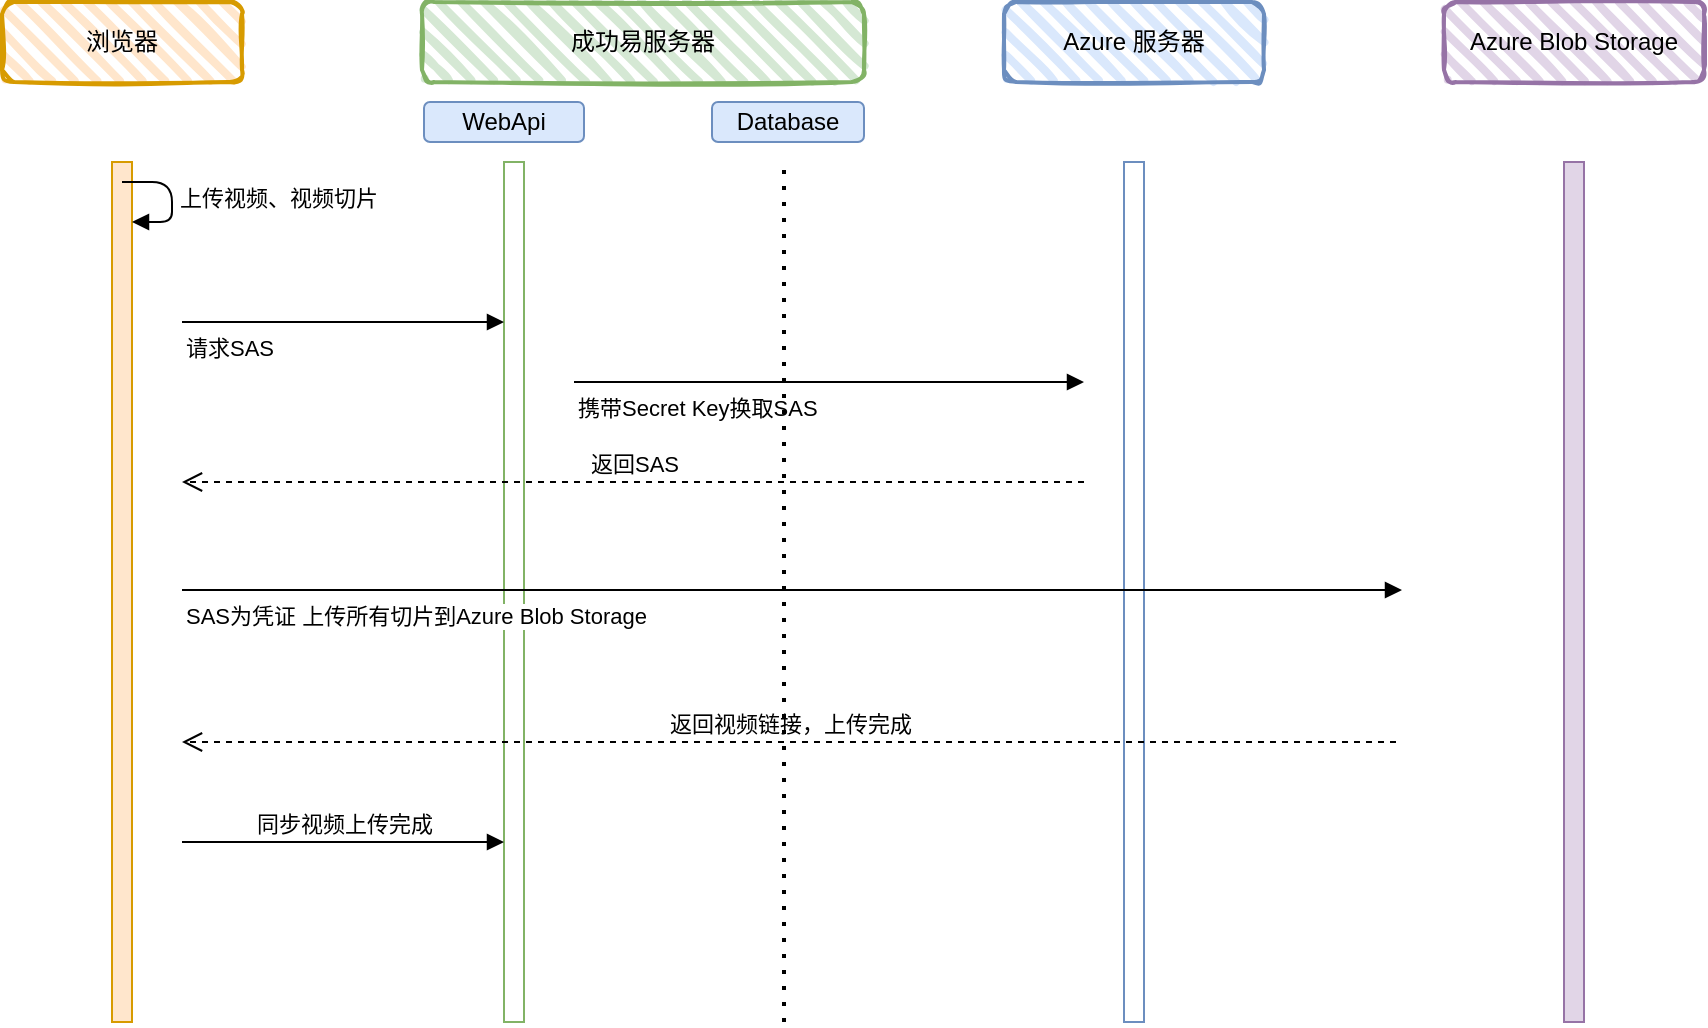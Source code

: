 <mxfile version="17.5.0" type="github">
  <diagram id="f6F34YcNHmwSaY5xJGLs" name="第 1 页">
    <mxGraphModel dx="1038" dy="539" grid="1" gridSize="10" guides="1" tooltips="1" connect="1" arrows="1" fold="1" page="1" pageScale="1" pageWidth="827" pageHeight="1169" background="none" math="0" shadow="0">
      <root>
        <mxCell id="0" />
        <mxCell id="1" parent="0" />
        <mxCell id="9rSzG49wwmpTXOKcnyaY-1" value="浏览器" style="rounded=1;whiteSpace=wrap;html=1;strokeWidth=2;fillWeight=4;hachureGap=8;hachureAngle=45;fillColor=#ffe6cc;strokeColor=#d79b00;sketch=1;" parent="1" vertex="1">
          <mxGeometry x="79" y="70" width="120" height="40" as="geometry" />
        </mxCell>
        <mxCell id="9rSzG49wwmpTXOKcnyaY-2" value="成功易服务器" style="rounded=1;whiteSpace=wrap;html=1;strokeWidth=2;fillWeight=4;hachureGap=8;hachureAngle=45;fillColor=#d5e8d4;strokeColor=#82b366;sketch=1;" parent="1" vertex="1">
          <mxGeometry x="289" y="70" width="221" height="40" as="geometry" />
        </mxCell>
        <mxCell id="9rSzG49wwmpTXOKcnyaY-3" value="Azure 服务器" style="rounded=1;whiteSpace=wrap;html=1;strokeWidth=2;fillWeight=4;hachureGap=8;hachureAngle=45;fillColor=#dae8fc;strokeColor=#6c8ebf;sketch=1;" parent="1" vertex="1">
          <mxGeometry x="580" y="70" width="130" height="40" as="geometry" />
        </mxCell>
        <mxCell id="9rSzG49wwmpTXOKcnyaY-4" value="Azure Blob Storage" style="rounded=1;whiteSpace=wrap;html=1;strokeWidth=2;fillWeight=4;hachureGap=8;hachureAngle=45;fillColor=#e1d5e7;strokeColor=#9673a6;sketch=1;shadow=0;glass=0;gradientColor=none;" parent="1" vertex="1">
          <mxGeometry x="800" y="70" width="130" height="40" as="geometry" />
        </mxCell>
        <mxCell id="9rSzG49wwmpTXOKcnyaY-5" value="" style="html=1;points=[];perimeter=orthogonalPerimeter;fillColor=#ffe6cc;strokeColor=#d79b00;rounded=0;" parent="1" vertex="1">
          <mxGeometry x="134" y="150" width="10" height="430" as="geometry" />
        </mxCell>
        <mxCell id="9rSzG49wwmpTXOKcnyaY-6" value="" style="html=1;points=[];perimeter=orthogonalPerimeter;fillColor=#e1d5e7;strokeColor=#9673a6;rounded=0;" parent="1" vertex="1">
          <mxGeometry x="860" y="150" width="10" height="430" as="geometry" />
        </mxCell>
        <mxCell id="9rSzG49wwmpTXOKcnyaY-7" value="" style="html=1;points=[];perimeter=orthogonalPerimeter;fillColor=none;strokeColor=#6c8ebf;rounded=0;" parent="1" vertex="1">
          <mxGeometry x="640" y="150" width="10" height="430" as="geometry" />
        </mxCell>
        <mxCell id="9rSzG49wwmpTXOKcnyaY-8" value="" style="html=1;points=[];perimeter=orthogonalPerimeter;fillColor=none;strokeColor=#82b366;rounded=0;" parent="1" vertex="1">
          <mxGeometry x="330" y="150" width="10" height="430" as="geometry" />
        </mxCell>
        <mxCell id="9rSzG49wwmpTXOKcnyaY-9" value="请求SAS" style="endArrow=block;endFill=1;html=1;edgeStyle=orthogonalEdgeStyle;align=left;verticalAlign=top;rounded=1;" parent="1" edge="1">
          <mxGeometry x="-1" relative="1" as="geometry">
            <mxPoint x="169" y="230" as="sourcePoint" />
            <mxPoint x="330" y="230" as="targetPoint" />
          </mxGeometry>
        </mxCell>
        <mxCell id="9rSzG49wwmpTXOKcnyaY-21" value="上传视频、视频切片" style="edgeStyle=orthogonalEdgeStyle;html=1;align=left;spacingLeft=2;endArrow=block;rounded=1;entryX=1;entryY=0;" parent="1" edge="1">
          <mxGeometry relative="1" as="geometry">
            <mxPoint x="139" y="160" as="sourcePoint" />
            <Array as="points">
              <mxPoint x="164" y="160" />
            </Array>
            <mxPoint x="144" y="180" as="targetPoint" />
          </mxGeometry>
        </mxCell>
        <mxCell id="9rSzG49wwmpTXOKcnyaY-27" value="携带Secret Key换取SAS" style="endArrow=block;endFill=1;html=1;edgeStyle=orthogonalEdgeStyle;align=left;verticalAlign=top;rounded=1;" parent="1" edge="1">
          <mxGeometry x="-1" relative="1" as="geometry">
            <mxPoint x="365" y="260" as="sourcePoint" />
            <mxPoint x="620" y="260" as="targetPoint" />
          </mxGeometry>
        </mxCell>
        <mxCell id="9rSzG49wwmpTXOKcnyaY-29" value="返回SAS" style="html=1;verticalAlign=bottom;endArrow=open;dashed=1;endSize=8;rounded=1;" parent="1" edge="1">
          <mxGeometry relative="1" as="geometry">
            <mxPoint x="620" y="310" as="sourcePoint" />
            <mxPoint x="169" y="310" as="targetPoint" />
          </mxGeometry>
        </mxCell>
        <mxCell id="9rSzG49wwmpTXOKcnyaY-31" value="SAS为凭证 上传所有切片到Azure Blob Storage" style="endArrow=block;endFill=1;html=1;edgeStyle=orthogonalEdgeStyle;align=left;verticalAlign=top;rounded=1;" parent="1" edge="1">
          <mxGeometry x="-1" relative="1" as="geometry">
            <mxPoint x="169" y="364" as="sourcePoint" />
            <mxPoint x="779" y="364" as="targetPoint" />
            <Array as="points">
              <mxPoint x="169" y="364" />
            </Array>
          </mxGeometry>
        </mxCell>
        <mxCell id="9rSzG49wwmpTXOKcnyaY-36" value="返回视频链接，上传完成" style="html=1;verticalAlign=bottom;endArrow=open;dashed=1;endSize=8;rounded=1;" parent="1" edge="1">
          <mxGeometry relative="1" as="geometry">
            <mxPoint x="776" y="440" as="sourcePoint" />
            <mxPoint x="169" y="440" as="targetPoint" />
          </mxGeometry>
        </mxCell>
        <mxCell id="9rSzG49wwmpTXOKcnyaY-37" value="同步视频上传完成" style="html=1;verticalAlign=bottom;endArrow=block;rounded=1;" parent="1" edge="1">
          <mxGeometry width="80" relative="1" as="geometry">
            <mxPoint x="169" y="490" as="sourcePoint" />
            <mxPoint x="330" y="490" as="targetPoint" />
          </mxGeometry>
        </mxCell>
        <mxCell id="MGUZ45InFyTvJ3E2pmmG-2" value="WebApi" style="rounded=1;whiteSpace=wrap;html=1;fillColor=#dae8fc;strokeColor=#6c8ebf;" vertex="1" parent="1">
          <mxGeometry x="290" y="120" width="80" height="20" as="geometry" />
        </mxCell>
        <mxCell id="MGUZ45InFyTvJ3E2pmmG-3" value="Database" style="rounded=1;whiteSpace=wrap;html=1;fillColor=#dae8fc;strokeColor=#6c8ebf;" vertex="1" parent="1">
          <mxGeometry x="434" y="120" width="76" height="20" as="geometry" />
        </mxCell>
        <mxCell id="MGUZ45InFyTvJ3E2pmmG-4" value="" style="endArrow=none;dashed=1;html=1;dashPattern=1 3;strokeWidth=2;rounded=0;" edge="1" parent="1">
          <mxGeometry width="50" height="50" relative="1" as="geometry">
            <mxPoint x="470" y="580" as="sourcePoint" />
            <mxPoint x="470" y="150" as="targetPoint" />
          </mxGeometry>
        </mxCell>
      </root>
    </mxGraphModel>
  </diagram>
</mxfile>
